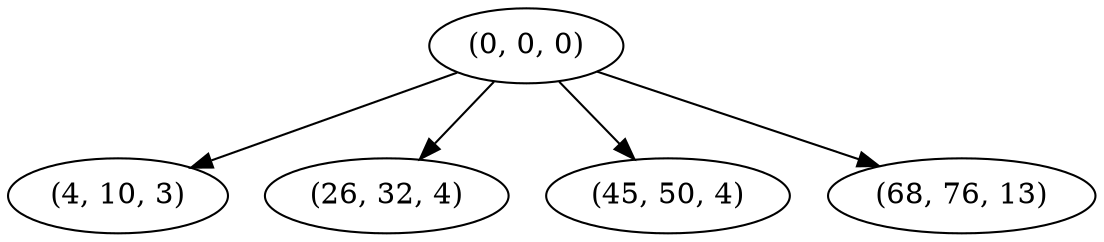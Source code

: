 digraph tree {
    "(0, 0, 0)";
    "(4, 10, 3)";
    "(26, 32, 4)";
    "(45, 50, 4)";
    "(68, 76, 13)";
    "(0, 0, 0)" -> "(4, 10, 3)";
    "(0, 0, 0)" -> "(26, 32, 4)";
    "(0, 0, 0)" -> "(45, 50, 4)";
    "(0, 0, 0)" -> "(68, 76, 13)";
}
